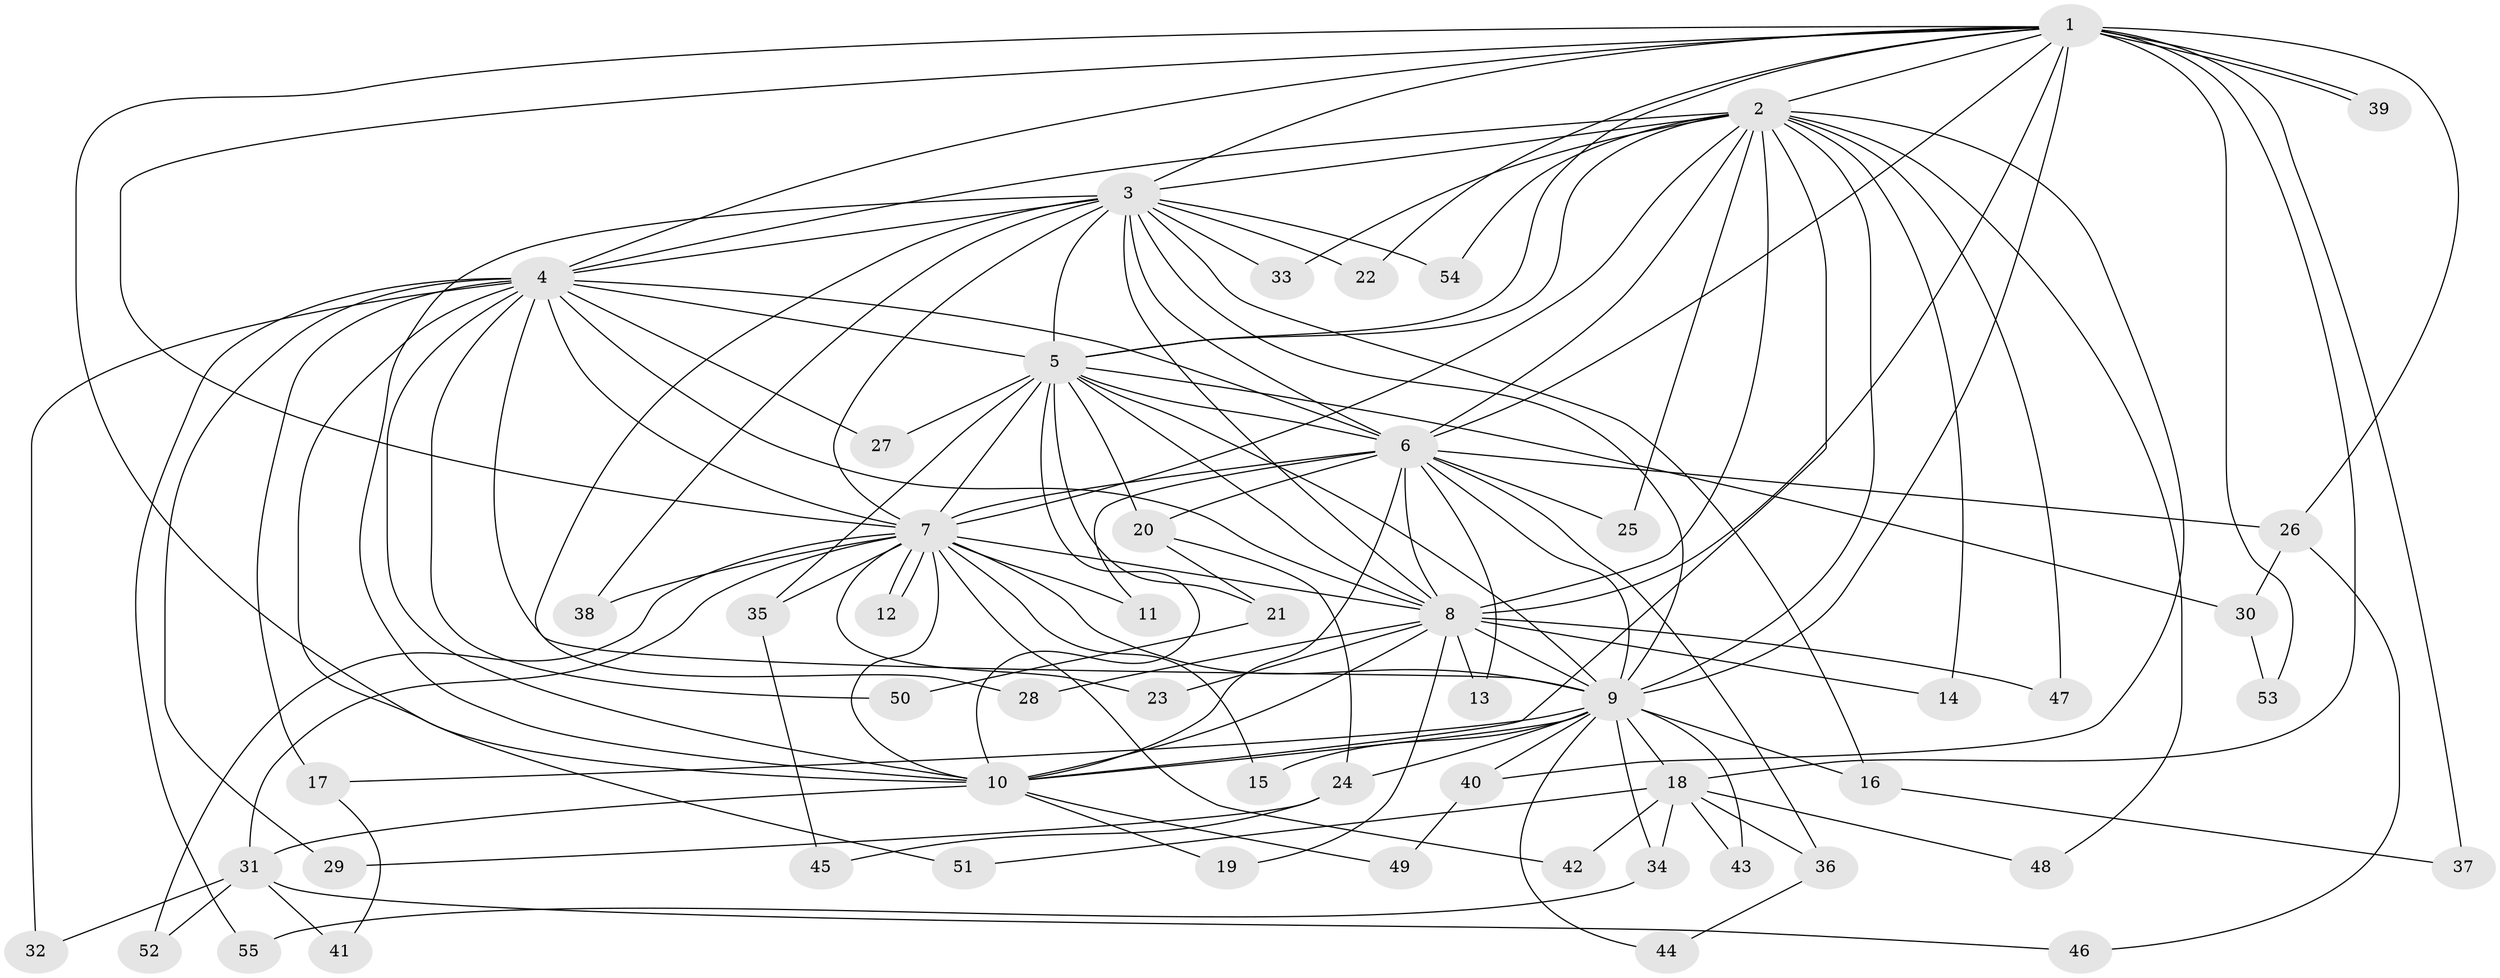 // coarse degree distribution, {7: 0.0625, 10: 0.0625, 5: 0.125, 8: 0.0625, 13: 0.0625, 1: 0.1875, 2: 0.1875, 3: 0.1875, 4: 0.0625}
// Generated by graph-tools (version 1.1) at 2025/17/03/04/25 18:17:38]
// undirected, 55 vertices, 135 edges
graph export_dot {
graph [start="1"]
  node [color=gray90,style=filled];
  1;
  2;
  3;
  4;
  5;
  6;
  7;
  8;
  9;
  10;
  11;
  12;
  13;
  14;
  15;
  16;
  17;
  18;
  19;
  20;
  21;
  22;
  23;
  24;
  25;
  26;
  27;
  28;
  29;
  30;
  31;
  32;
  33;
  34;
  35;
  36;
  37;
  38;
  39;
  40;
  41;
  42;
  43;
  44;
  45;
  46;
  47;
  48;
  49;
  50;
  51;
  52;
  53;
  54;
  55;
  1 -- 2;
  1 -- 3;
  1 -- 4;
  1 -- 5;
  1 -- 6;
  1 -- 7;
  1 -- 8;
  1 -- 9;
  1 -- 10;
  1 -- 18;
  1 -- 22;
  1 -- 26;
  1 -- 37;
  1 -- 39;
  1 -- 39;
  1 -- 53;
  2 -- 3;
  2 -- 4;
  2 -- 5;
  2 -- 6;
  2 -- 7;
  2 -- 8;
  2 -- 9;
  2 -- 10;
  2 -- 14;
  2 -- 25;
  2 -- 33;
  2 -- 40;
  2 -- 47;
  2 -- 48;
  2 -- 54;
  3 -- 4;
  3 -- 5;
  3 -- 6;
  3 -- 7;
  3 -- 8;
  3 -- 9;
  3 -- 10;
  3 -- 16;
  3 -- 22;
  3 -- 28;
  3 -- 33;
  3 -- 38;
  3 -- 54;
  4 -- 5;
  4 -- 6;
  4 -- 7;
  4 -- 8;
  4 -- 9;
  4 -- 10;
  4 -- 17;
  4 -- 27;
  4 -- 29;
  4 -- 32;
  4 -- 50;
  4 -- 51;
  4 -- 55;
  5 -- 6;
  5 -- 7;
  5 -- 8;
  5 -- 9;
  5 -- 10;
  5 -- 20;
  5 -- 21;
  5 -- 27;
  5 -- 30;
  5 -- 35;
  6 -- 7;
  6 -- 8;
  6 -- 9;
  6 -- 10;
  6 -- 11;
  6 -- 13;
  6 -- 20;
  6 -- 25;
  6 -- 26;
  6 -- 36;
  7 -- 8;
  7 -- 9;
  7 -- 10;
  7 -- 11;
  7 -- 12;
  7 -- 12;
  7 -- 15;
  7 -- 23;
  7 -- 31;
  7 -- 35;
  7 -- 38;
  7 -- 42;
  7 -- 52;
  8 -- 9;
  8 -- 10;
  8 -- 13;
  8 -- 14;
  8 -- 19;
  8 -- 23;
  8 -- 28;
  8 -- 47;
  9 -- 10;
  9 -- 15;
  9 -- 16;
  9 -- 17;
  9 -- 18;
  9 -- 24;
  9 -- 34;
  9 -- 40;
  9 -- 43;
  9 -- 44;
  10 -- 19;
  10 -- 31;
  10 -- 49;
  16 -- 37;
  17 -- 41;
  18 -- 34;
  18 -- 36;
  18 -- 42;
  18 -- 43;
  18 -- 48;
  18 -- 51;
  20 -- 21;
  20 -- 24;
  21 -- 50;
  24 -- 29;
  24 -- 45;
  26 -- 30;
  26 -- 46;
  30 -- 53;
  31 -- 32;
  31 -- 41;
  31 -- 46;
  31 -- 52;
  34 -- 55;
  35 -- 45;
  36 -- 44;
  40 -- 49;
}
